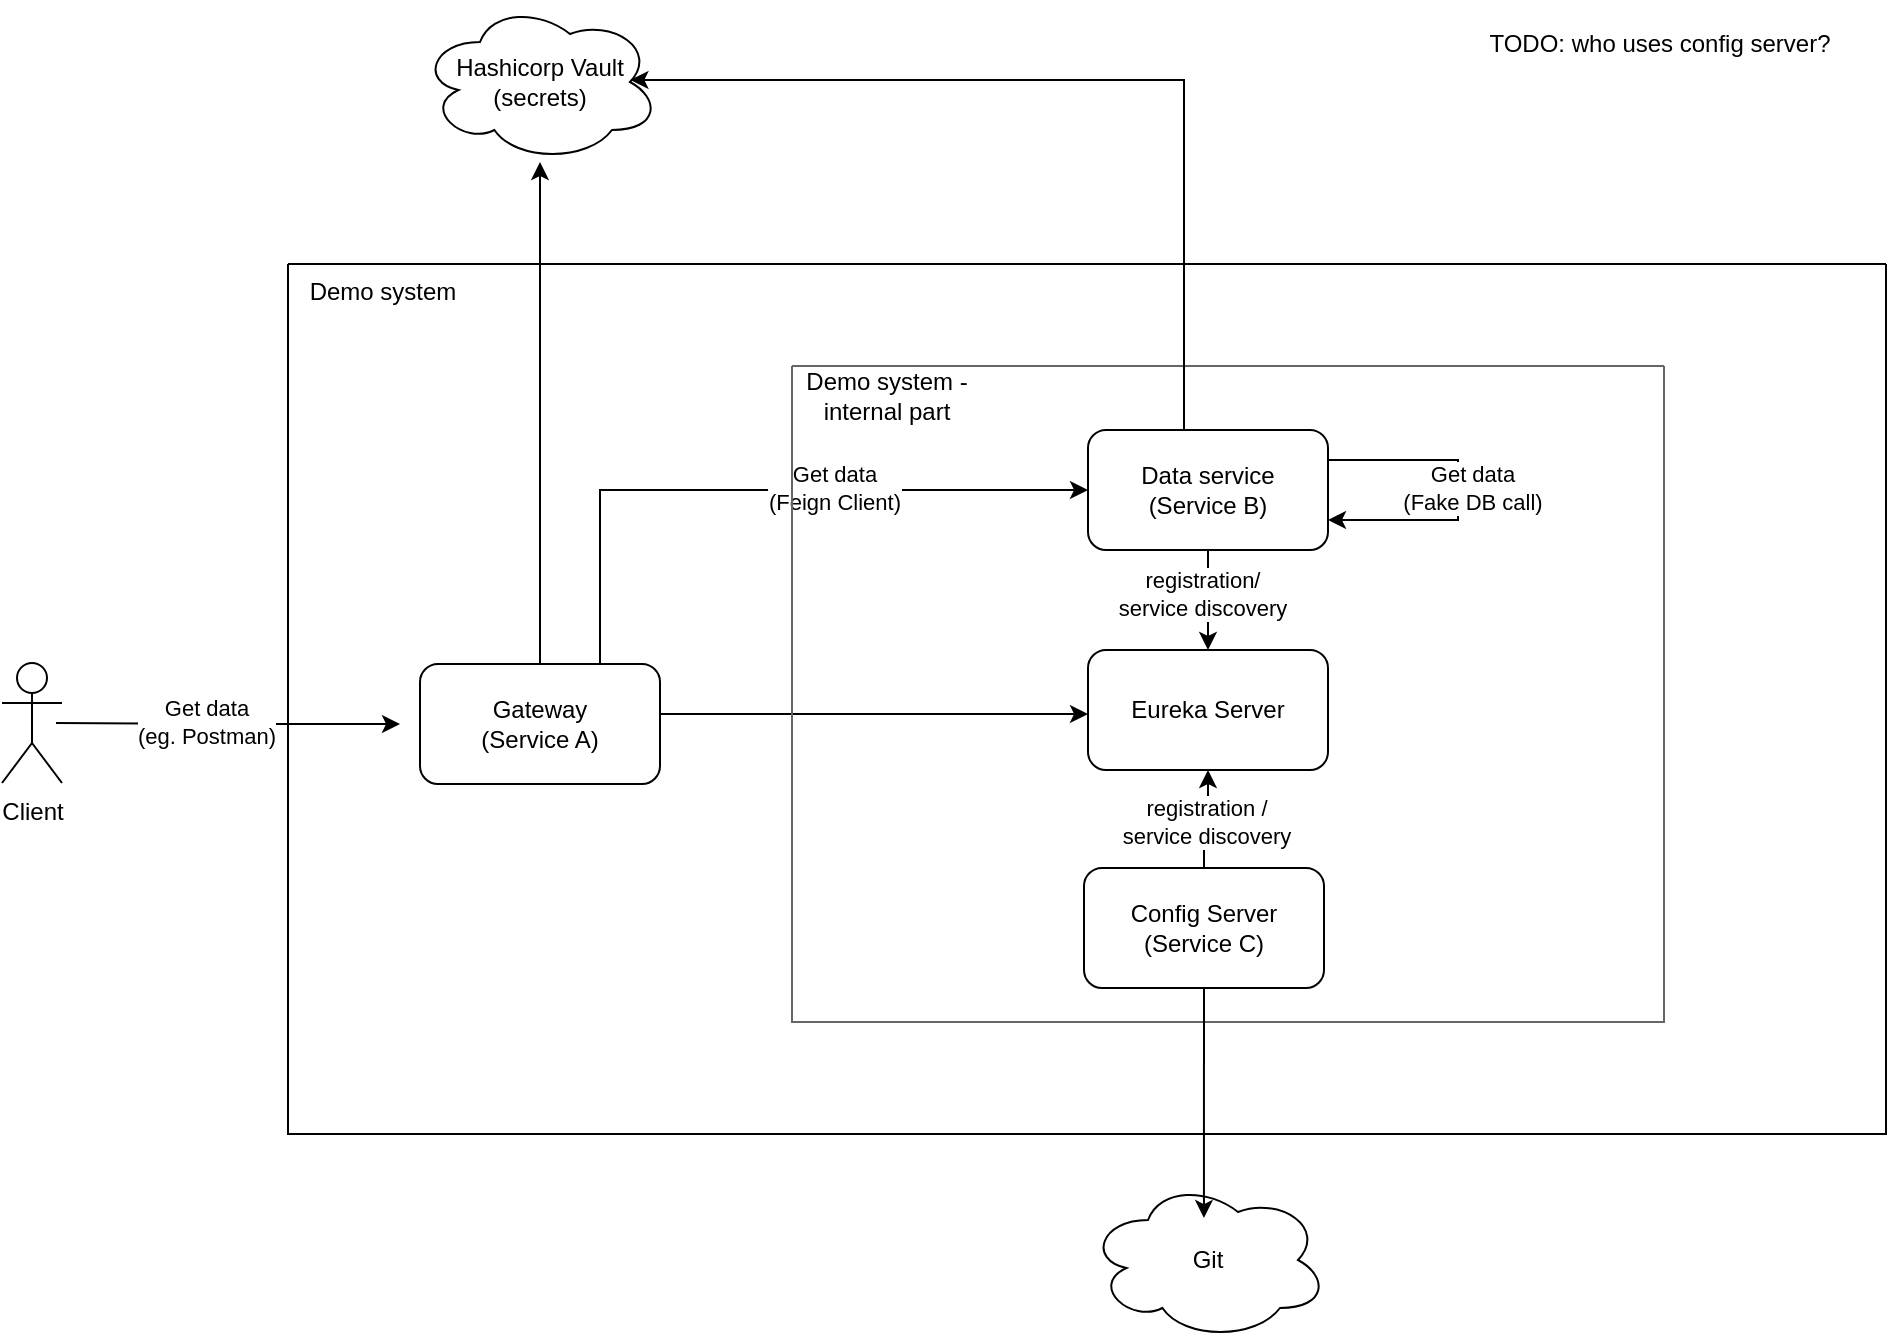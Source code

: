 <mxfile version="24.4.9" type="device">
  <diagram name="Page-1" id="Rz0VasR907ACBIWzh3pV">
    <mxGraphModel dx="1834" dy="1164" grid="0" gridSize="10" guides="1" tooltips="1" connect="1" arrows="1" fold="1" page="0" pageScale="1" pageWidth="827" pageHeight="1169" math="0" shadow="0">
      <root>
        <mxCell id="0" />
        <mxCell id="1" parent="0" />
        <mxCell id="oxJ-DCz2lSxvDTbb2seA-36" style="edgeStyle=orthogonalEdgeStyle;rounded=0;orthogonalLoop=1;jettySize=auto;html=1;exitX=1;exitY=0.5;exitDx=0;exitDy=0;" edge="1" parent="1" source="oxJ-DCz2lSxvDTbb2seA-1" target="oxJ-DCz2lSxvDTbb2seA-3">
          <mxGeometry relative="1" as="geometry">
            <Array as="points">
              <mxPoint x="103" y="316" />
            </Array>
          </mxGeometry>
        </mxCell>
        <mxCell id="oxJ-DCz2lSxvDTbb2seA-38" style="edgeStyle=orthogonalEdgeStyle;rounded=0;orthogonalLoop=1;jettySize=auto;html=1;exitX=0.75;exitY=0;exitDx=0;exitDy=0;entryX=0;entryY=0.5;entryDx=0;entryDy=0;" edge="1" parent="1" source="oxJ-DCz2lSxvDTbb2seA-1" target="oxJ-DCz2lSxvDTbb2seA-2">
          <mxGeometry relative="1" as="geometry" />
        </mxCell>
        <mxCell id="oxJ-DCz2lSxvDTbb2seA-40" value="Get data&lt;div&gt;(Feign Client)&lt;/div&gt;" style="edgeLabel;html=1;align=center;verticalAlign=middle;resizable=0;points=[];" vertex="1" connectable="0" parent="oxJ-DCz2lSxvDTbb2seA-38">
          <mxGeometry x="0.251" y="-1" relative="1" as="geometry">
            <mxPoint x="-3" y="-2" as="offset" />
          </mxGeometry>
        </mxCell>
        <mxCell id="oxJ-DCz2lSxvDTbb2seA-1" value="Gateway&lt;div&gt;(Service A)&lt;/div&gt;" style="rounded=1;whiteSpace=wrap;html=1;" vertex="1" parent="1">
          <mxGeometry x="-17" y="291" width="120" height="60" as="geometry" />
        </mxCell>
        <mxCell id="oxJ-DCz2lSxvDTbb2seA-5" value="" style="swimlane;startSize=0;fillColor=#666666;fontColor=#333333;strokeColor=#666666;" vertex="1" parent="1">
          <mxGeometry x="169" y="142" width="436" height="328" as="geometry" />
        </mxCell>
        <mxCell id="oxJ-DCz2lSxvDTbb2seA-13" style="edgeStyle=orthogonalEdgeStyle;rounded=0;orthogonalLoop=1;jettySize=auto;html=1;exitX=0.5;exitY=0.5;exitDx=0;exitDy=0;exitPerimeter=0;" edge="1" parent="1">
          <mxGeometry relative="1" as="geometry">
            <mxPoint x="-199" y="320.5" as="sourcePoint" />
            <mxPoint x="-27" y="321" as="targetPoint" />
          </mxGeometry>
        </mxCell>
        <mxCell id="oxJ-DCz2lSxvDTbb2seA-39" value="Get data&lt;div&gt;(eg. Postman)&lt;/div&gt;" style="edgeLabel;html=1;align=center;verticalAlign=middle;resizable=0;points=[];" vertex="1" connectable="0" parent="oxJ-DCz2lSxvDTbb2seA-13">
          <mxGeometry x="-0.131" y="1" relative="1" as="geometry">
            <mxPoint as="offset" />
          </mxGeometry>
        </mxCell>
        <mxCell id="oxJ-DCz2lSxvDTbb2seA-6" value="Client" style="shape=umlActor;verticalLabelPosition=bottom;verticalAlign=top;html=1;outlineConnect=0;" vertex="1" parent="1">
          <mxGeometry x="-226" y="290.5" width="30" height="60" as="geometry" />
        </mxCell>
        <mxCell id="oxJ-DCz2lSxvDTbb2seA-10" value="" style="swimlane;startSize=0;" vertex="1" parent="1">
          <mxGeometry x="-83" y="91" width="799" height="435" as="geometry" />
        </mxCell>
        <mxCell id="oxJ-DCz2lSxvDTbb2seA-11" value="Demo system" style="text;html=1;align=center;verticalAlign=middle;whiteSpace=wrap;rounded=0;" vertex="1" parent="oxJ-DCz2lSxvDTbb2seA-10">
          <mxGeometry y="-1" width="95" height="30" as="geometry" />
        </mxCell>
        <mxCell id="oxJ-DCz2lSxvDTbb2seA-12" value="Demo system - internal part" style="text;html=1;align=center;verticalAlign=middle;whiteSpace=wrap;rounded=0;" vertex="1" parent="oxJ-DCz2lSxvDTbb2seA-10">
          <mxGeometry x="252" y="51" width="95" height="30" as="geometry" />
        </mxCell>
        <mxCell id="oxJ-DCz2lSxvDTbb2seA-34" style="edgeStyle=orthogonalEdgeStyle;rounded=0;orthogonalLoop=1;jettySize=auto;html=1;exitX=0.5;exitY=0;exitDx=0;exitDy=0;" edge="1" parent="oxJ-DCz2lSxvDTbb2seA-10" source="oxJ-DCz2lSxvDTbb2seA-4" target="oxJ-DCz2lSxvDTbb2seA-3">
          <mxGeometry relative="1" as="geometry" />
        </mxCell>
        <mxCell id="oxJ-DCz2lSxvDTbb2seA-35" value="registration /&lt;div&gt;service discovery&lt;/div&gt;" style="edgeLabel;html=1;align=center;verticalAlign=middle;resizable=0;points=[];" vertex="1" connectable="0" parent="oxJ-DCz2lSxvDTbb2seA-34">
          <mxGeometry x="0.133" y="1" relative="1" as="geometry">
            <mxPoint y="4" as="offset" />
          </mxGeometry>
        </mxCell>
        <mxCell id="oxJ-DCz2lSxvDTbb2seA-4" value="Config Server&lt;div&gt;(Service C)&lt;/div&gt;" style="rounded=1;whiteSpace=wrap;html=1;" vertex="1" parent="oxJ-DCz2lSxvDTbb2seA-10">
          <mxGeometry x="398" y="302" width="120" height="60" as="geometry" />
        </mxCell>
        <mxCell id="oxJ-DCz2lSxvDTbb2seA-3" value="Eureka Server" style="rounded=1;whiteSpace=wrap;html=1;" vertex="1" parent="oxJ-DCz2lSxvDTbb2seA-10">
          <mxGeometry x="400" y="193" width="120" height="60" as="geometry" />
        </mxCell>
        <mxCell id="oxJ-DCz2lSxvDTbb2seA-32" style="edgeStyle=orthogonalEdgeStyle;rounded=0;orthogonalLoop=1;jettySize=auto;html=1;exitX=0.5;exitY=1;exitDx=0;exitDy=0;entryX=0.5;entryY=0;entryDx=0;entryDy=0;" edge="1" parent="oxJ-DCz2lSxvDTbb2seA-10" source="oxJ-DCz2lSxvDTbb2seA-2" target="oxJ-DCz2lSxvDTbb2seA-3">
          <mxGeometry relative="1" as="geometry" />
        </mxCell>
        <mxCell id="oxJ-DCz2lSxvDTbb2seA-33" value="registration/&lt;div&gt;service discovery&lt;/div&gt;" style="edgeLabel;html=1;align=center;verticalAlign=middle;resizable=0;points=[];" vertex="1" connectable="0" parent="oxJ-DCz2lSxvDTbb2seA-32">
          <mxGeometry x="-0.122" y="-3" relative="1" as="geometry">
            <mxPoint as="offset" />
          </mxGeometry>
        </mxCell>
        <mxCell id="oxJ-DCz2lSxvDTbb2seA-2" value="&lt;div&gt;Data service&lt;/div&gt;&lt;div&gt;(Service B)&lt;/div&gt;" style="rounded=1;whiteSpace=wrap;html=1;" vertex="1" parent="oxJ-DCz2lSxvDTbb2seA-10">
          <mxGeometry x="400" y="83" width="120" height="60" as="geometry" />
        </mxCell>
        <mxCell id="oxJ-DCz2lSxvDTbb2seA-41" style="edgeStyle=orthogonalEdgeStyle;rounded=0;orthogonalLoop=1;jettySize=auto;html=1;exitX=1;exitY=0.25;exitDx=0;exitDy=0;entryX=1;entryY=0.75;entryDx=0;entryDy=0;" edge="1" parent="oxJ-DCz2lSxvDTbb2seA-10" source="oxJ-DCz2lSxvDTbb2seA-2" target="oxJ-DCz2lSxvDTbb2seA-2">
          <mxGeometry relative="1" as="geometry">
            <Array as="points">
              <mxPoint x="585" y="98" />
              <mxPoint x="585" y="128" />
            </Array>
          </mxGeometry>
        </mxCell>
        <mxCell id="oxJ-DCz2lSxvDTbb2seA-42" value="Get data&lt;div&gt;(Fake DB call)&lt;/div&gt;" style="edgeLabel;html=1;align=center;verticalAlign=middle;resizable=0;points=[];" vertex="1" connectable="0" parent="oxJ-DCz2lSxvDTbb2seA-41">
          <mxGeometry x="-0.013" relative="1" as="geometry">
            <mxPoint x="7" as="offset" />
          </mxGeometry>
        </mxCell>
        <mxCell id="oxJ-DCz2lSxvDTbb2seA-15" value="Hashicorp Vault&lt;div&gt;(secrets)&lt;/div&gt;" style="ellipse;shape=cloud;whiteSpace=wrap;html=1;" vertex="1" parent="1">
          <mxGeometry x="-17" y="-40" width="120" height="80" as="geometry" />
        </mxCell>
        <mxCell id="oxJ-DCz2lSxvDTbb2seA-16" value="Git" style="ellipse;shape=cloud;whiteSpace=wrap;html=1;" vertex="1" parent="1">
          <mxGeometry x="317" y="549" width="120" height="80" as="geometry" />
        </mxCell>
        <mxCell id="oxJ-DCz2lSxvDTbb2seA-17" style="edgeStyle=orthogonalEdgeStyle;rounded=0;orthogonalLoop=1;jettySize=auto;html=1;exitX=0.5;exitY=0;exitDx=0;exitDy=0;" edge="1" parent="1" source="oxJ-DCz2lSxvDTbb2seA-1" target="oxJ-DCz2lSxvDTbb2seA-15">
          <mxGeometry relative="1" as="geometry">
            <Array as="points" />
          </mxGeometry>
        </mxCell>
        <mxCell id="oxJ-DCz2lSxvDTbb2seA-18" style="edgeStyle=orthogonalEdgeStyle;rounded=0;orthogonalLoop=1;jettySize=auto;html=1;entryX=0.96;entryY=0.7;entryDx=0;entryDy=0;entryPerimeter=0;" edge="1" parent="1" source="oxJ-DCz2lSxvDTbb2seA-2">
          <mxGeometry relative="1" as="geometry">
            <mxPoint x="88.2" y="-1" as="targetPoint" />
            <Array as="points">
              <mxPoint x="365" y="-1" />
            </Array>
          </mxGeometry>
        </mxCell>
        <mxCell id="oxJ-DCz2lSxvDTbb2seA-29" style="edgeStyle=orthogonalEdgeStyle;rounded=0;orthogonalLoop=1;jettySize=auto;html=1;exitX=0.5;exitY=1;exitDx=0;exitDy=0;entryX=0.483;entryY=0.238;entryDx=0;entryDy=0;entryPerimeter=0;" edge="1" parent="1" source="oxJ-DCz2lSxvDTbb2seA-4" target="oxJ-DCz2lSxvDTbb2seA-16">
          <mxGeometry relative="1" as="geometry" />
        </mxCell>
        <mxCell id="oxJ-DCz2lSxvDTbb2seA-37" value="TODO: who uses config server?" style="text;html=1;align=center;verticalAlign=middle;whiteSpace=wrap;rounded=0;" vertex="1" parent="1">
          <mxGeometry x="505" y="-34" width="196" height="30" as="geometry" />
        </mxCell>
      </root>
    </mxGraphModel>
  </diagram>
</mxfile>
